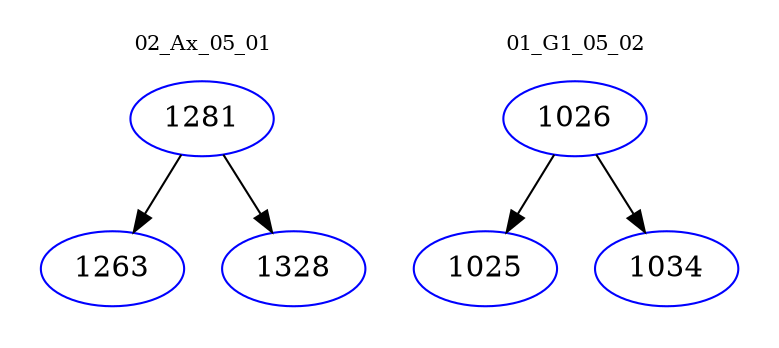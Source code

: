 digraph{
subgraph cluster_0 {
color = white
label = "02_Ax_05_01";
fontsize=10;
T0_1281 [label="1281", color="blue"]
T0_1281 -> T0_1263 [color="black"]
T0_1263 [label="1263", color="blue"]
T0_1281 -> T0_1328 [color="black"]
T0_1328 [label="1328", color="blue"]
}
subgraph cluster_1 {
color = white
label = "01_G1_05_02";
fontsize=10;
T1_1026 [label="1026", color="blue"]
T1_1026 -> T1_1025 [color="black"]
T1_1025 [label="1025", color="blue"]
T1_1026 -> T1_1034 [color="black"]
T1_1034 [label="1034", color="blue"]
}
}
